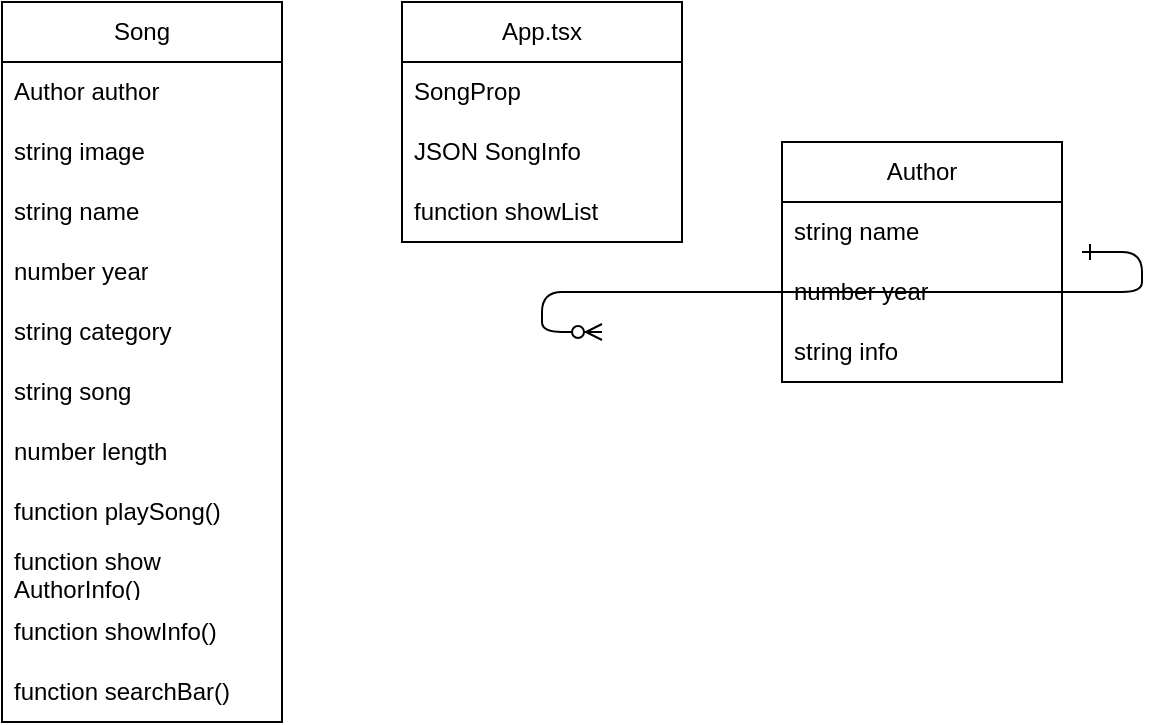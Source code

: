 <mxfile version="27.0.2">
  <diagram id="R2lEEEUBdFMjLlhIrx00" name="Page-1">
    <mxGraphModel dx="1141" dy="700" grid="1" gridSize="10" guides="1" tooltips="1" connect="1" arrows="1" fold="1" page="1" pageScale="1" pageWidth="850" pageHeight="1100" math="0" shadow="0" extFonts="Permanent Marker^https://fonts.googleapis.com/css?family=Permanent+Marker">
      <root>
        <mxCell id="0" />
        <mxCell id="1" parent="0" />
        <mxCell id="C-vyLk0tnHw3VtMMgP7b-12" value="" style="edgeStyle=entityRelationEdgeStyle;endArrow=ERzeroToMany;startArrow=ERone;endFill=1;startFill=0;" parent="1" target="C-vyLk0tnHw3VtMMgP7b-17" edge="1">
          <mxGeometry width="100" height="100" relative="1" as="geometry">
            <mxPoint x="700" y="165" as="sourcePoint" />
            <mxPoint x="460" y="205" as="targetPoint" />
          </mxGeometry>
        </mxCell>
        <mxCell id="VBGvcKGYBK2GFzUeECXz-4" value="Song" style="swimlane;fontStyle=0;childLayout=stackLayout;horizontal=1;startSize=30;horizontalStack=0;resizeParent=1;resizeParentMax=0;resizeLast=0;collapsible=1;marginBottom=0;whiteSpace=wrap;html=1;" vertex="1" parent="1">
          <mxGeometry x="160" y="40" width="140" height="360" as="geometry" />
        </mxCell>
        <mxCell id="VBGvcKGYBK2GFzUeECXz-5" value="Author author" style="text;strokeColor=none;fillColor=none;align=left;verticalAlign=middle;spacingLeft=4;spacingRight=4;overflow=hidden;points=[[0,0.5],[1,0.5]];portConstraint=eastwest;rotatable=0;whiteSpace=wrap;html=1;" vertex="1" parent="VBGvcKGYBK2GFzUeECXz-4">
          <mxGeometry y="30" width="140" height="30" as="geometry" />
        </mxCell>
        <mxCell id="VBGvcKGYBK2GFzUeECXz-28" value="string image" style="text;strokeColor=none;fillColor=none;align=left;verticalAlign=middle;spacingLeft=4;spacingRight=4;overflow=hidden;points=[[0,0.5],[1,0.5]];portConstraint=eastwest;rotatable=0;whiteSpace=wrap;html=1;" vertex="1" parent="VBGvcKGYBK2GFzUeECXz-4">
          <mxGeometry y="60" width="140" height="30" as="geometry" />
        </mxCell>
        <mxCell id="VBGvcKGYBK2GFzUeECXz-7" value="string name" style="text;strokeColor=none;fillColor=none;align=left;verticalAlign=middle;spacingLeft=4;spacingRight=4;overflow=hidden;points=[[0,0.5],[1,0.5]];portConstraint=eastwest;rotatable=0;whiteSpace=wrap;html=1;" vertex="1" parent="VBGvcKGYBK2GFzUeECXz-4">
          <mxGeometry y="90" width="140" height="30" as="geometry" />
        </mxCell>
        <mxCell id="VBGvcKGYBK2GFzUeECXz-6" value="number year" style="text;strokeColor=none;fillColor=none;align=left;verticalAlign=middle;spacingLeft=4;spacingRight=4;overflow=hidden;points=[[0,0.5],[1,0.5]];portConstraint=eastwest;rotatable=0;whiteSpace=wrap;html=1;" vertex="1" parent="VBGvcKGYBK2GFzUeECXz-4">
          <mxGeometry y="120" width="140" height="30" as="geometry" />
        </mxCell>
        <mxCell id="VBGvcKGYBK2GFzUeECXz-16" value="string category" style="text;strokeColor=none;fillColor=none;align=left;verticalAlign=middle;spacingLeft=4;spacingRight=4;overflow=hidden;points=[[0,0.5],[1,0.5]];portConstraint=eastwest;rotatable=0;whiteSpace=wrap;html=1;" vertex="1" parent="VBGvcKGYBK2GFzUeECXz-4">
          <mxGeometry y="150" width="140" height="30" as="geometry" />
        </mxCell>
        <mxCell id="VBGvcKGYBK2GFzUeECXz-17" value="string song" style="text;strokeColor=none;fillColor=none;align=left;verticalAlign=middle;spacingLeft=4;spacingRight=4;overflow=hidden;points=[[0,0.5],[1,0.5]];portConstraint=eastwest;rotatable=0;whiteSpace=wrap;html=1;" vertex="1" parent="VBGvcKGYBK2GFzUeECXz-4">
          <mxGeometry y="180" width="140" height="30" as="geometry" />
        </mxCell>
        <mxCell id="VBGvcKGYBK2GFzUeECXz-18" value="number length" style="text;strokeColor=none;fillColor=none;align=left;verticalAlign=middle;spacingLeft=4;spacingRight=4;overflow=hidden;points=[[0,0.5],[1,0.5]];portConstraint=eastwest;rotatable=0;whiteSpace=wrap;html=1;" vertex="1" parent="VBGvcKGYBK2GFzUeECXz-4">
          <mxGeometry y="210" width="140" height="30" as="geometry" />
        </mxCell>
        <mxCell id="VBGvcKGYBK2GFzUeECXz-29" value="function playSong()" style="text;strokeColor=none;fillColor=none;align=left;verticalAlign=middle;spacingLeft=4;spacingRight=4;overflow=hidden;points=[[0,0.5],[1,0.5]];portConstraint=eastwest;rotatable=0;whiteSpace=wrap;html=1;" vertex="1" parent="VBGvcKGYBK2GFzUeECXz-4">
          <mxGeometry y="240" width="140" height="30" as="geometry" />
        </mxCell>
        <mxCell id="VBGvcKGYBK2GFzUeECXz-47" value="function show AuthorInfo()" style="text;strokeColor=none;fillColor=none;align=left;verticalAlign=middle;spacingLeft=4;spacingRight=4;overflow=hidden;points=[[0,0.5],[1,0.5]];portConstraint=eastwest;rotatable=0;whiteSpace=wrap;html=1;" vertex="1" parent="VBGvcKGYBK2GFzUeECXz-4">
          <mxGeometry y="270" width="140" height="30" as="geometry" />
        </mxCell>
        <mxCell id="VBGvcKGYBK2GFzUeECXz-48" value="function showInfo()" style="text;strokeColor=none;fillColor=none;align=left;verticalAlign=middle;spacingLeft=4;spacingRight=4;overflow=hidden;points=[[0,0.5],[1,0.5]];portConstraint=eastwest;rotatable=0;whiteSpace=wrap;html=1;" vertex="1" parent="VBGvcKGYBK2GFzUeECXz-4">
          <mxGeometry y="300" width="140" height="30" as="geometry" />
        </mxCell>
        <mxCell id="VBGvcKGYBK2GFzUeECXz-60" value="function searchBar()" style="text;strokeColor=none;fillColor=none;align=left;verticalAlign=middle;spacingLeft=4;spacingRight=4;overflow=hidden;points=[[0,0.5],[1,0.5]];portConstraint=eastwest;rotatable=0;whiteSpace=wrap;html=1;" vertex="1" parent="VBGvcKGYBK2GFzUeECXz-4">
          <mxGeometry y="330" width="140" height="30" as="geometry" />
        </mxCell>
        <mxCell id="VBGvcKGYBK2GFzUeECXz-44" value="App.tsx" style="swimlane;fontStyle=0;childLayout=stackLayout;horizontal=1;startSize=30;horizontalStack=0;resizeParent=1;resizeParentMax=0;resizeLast=0;collapsible=1;marginBottom=0;whiteSpace=wrap;html=1;" vertex="1" parent="1">
          <mxGeometry x="360" y="40" width="140" height="120" as="geometry" />
        </mxCell>
        <mxCell id="VBGvcKGYBK2GFzUeECXz-45" value="SongProp" style="text;strokeColor=none;fillColor=none;align=left;verticalAlign=middle;spacingLeft=4;spacingRight=4;overflow=hidden;points=[[0,0.5],[1,0.5]];portConstraint=eastwest;rotatable=0;whiteSpace=wrap;html=1;" vertex="1" parent="VBGvcKGYBK2GFzUeECXz-44">
          <mxGeometry y="30" width="140" height="30" as="geometry" />
        </mxCell>
        <mxCell id="VBGvcKGYBK2GFzUeECXz-61" value="JSON SongInfo" style="text;strokeColor=none;fillColor=none;align=left;verticalAlign=middle;spacingLeft=4;spacingRight=4;overflow=hidden;points=[[0,0.5],[1,0.5]];portConstraint=eastwest;rotatable=0;whiteSpace=wrap;html=1;" vertex="1" parent="VBGvcKGYBK2GFzUeECXz-44">
          <mxGeometry y="60" width="140" height="30" as="geometry" />
        </mxCell>
        <mxCell id="VBGvcKGYBK2GFzUeECXz-46" value="function showList" style="text;strokeColor=none;fillColor=none;align=left;verticalAlign=middle;spacingLeft=4;spacingRight=4;overflow=hidden;points=[[0,0.5],[1,0.5]];portConstraint=eastwest;rotatable=0;whiteSpace=wrap;html=1;" vertex="1" parent="VBGvcKGYBK2GFzUeECXz-44">
          <mxGeometry y="90" width="140" height="30" as="geometry" />
        </mxCell>
        <mxCell id="VBGvcKGYBK2GFzUeECXz-62" value="Author" style="swimlane;fontStyle=0;childLayout=stackLayout;horizontal=1;startSize=30;horizontalStack=0;resizeParent=1;resizeParentMax=0;resizeLast=0;collapsible=1;marginBottom=0;whiteSpace=wrap;html=1;" vertex="1" parent="1">
          <mxGeometry x="550" y="110" width="140" height="120" as="geometry" />
        </mxCell>
        <mxCell id="VBGvcKGYBK2GFzUeECXz-63" value="string name" style="text;strokeColor=none;fillColor=none;align=left;verticalAlign=middle;spacingLeft=4;spacingRight=4;overflow=hidden;points=[[0,0.5],[1,0.5]];portConstraint=eastwest;rotatable=0;whiteSpace=wrap;html=1;" vertex="1" parent="VBGvcKGYBK2GFzUeECXz-62">
          <mxGeometry y="30" width="140" height="30" as="geometry" />
        </mxCell>
        <mxCell id="VBGvcKGYBK2GFzUeECXz-64" value="number year" style="text;strokeColor=none;fillColor=none;align=left;verticalAlign=middle;spacingLeft=4;spacingRight=4;overflow=hidden;points=[[0,0.5],[1,0.5]];portConstraint=eastwest;rotatable=0;whiteSpace=wrap;html=1;" vertex="1" parent="VBGvcKGYBK2GFzUeECXz-62">
          <mxGeometry y="60" width="140" height="30" as="geometry" />
        </mxCell>
        <mxCell id="VBGvcKGYBK2GFzUeECXz-65" value="string info" style="text;strokeColor=none;fillColor=none;align=left;verticalAlign=middle;spacingLeft=4;spacingRight=4;overflow=hidden;points=[[0,0.5],[1,0.5]];portConstraint=eastwest;rotatable=0;whiteSpace=wrap;html=1;" vertex="1" parent="VBGvcKGYBK2GFzUeECXz-62">
          <mxGeometry y="90" width="140" height="30" as="geometry" />
        </mxCell>
      </root>
    </mxGraphModel>
  </diagram>
</mxfile>
